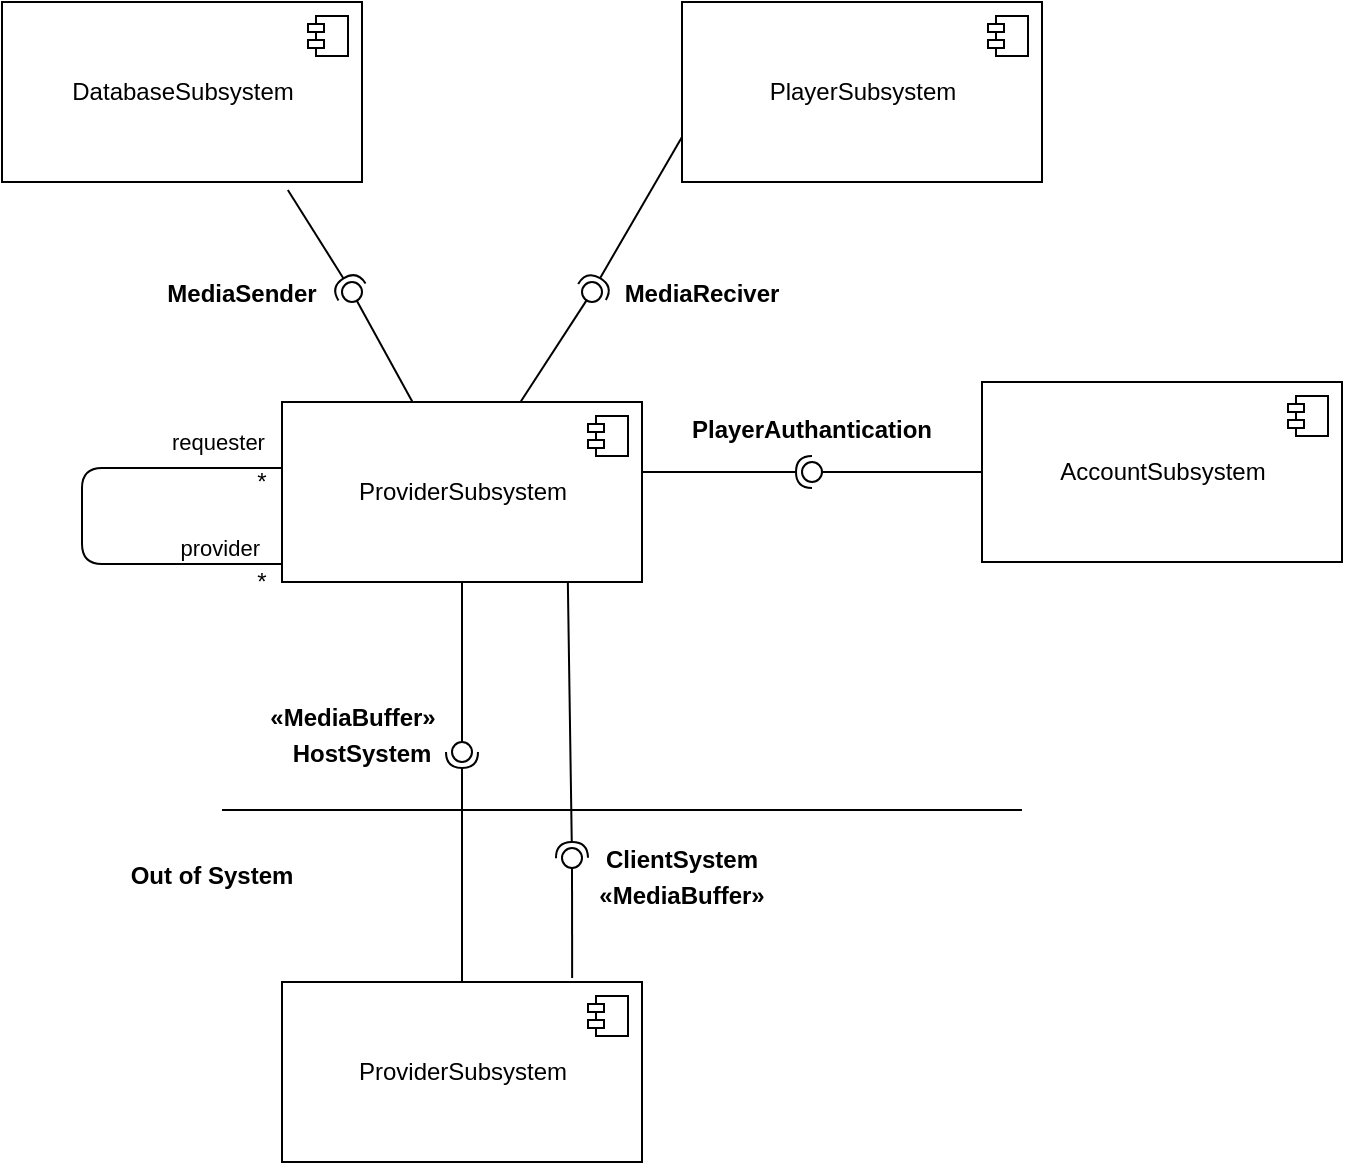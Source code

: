 <mxfile version="14.2.2" type="github">
  <diagram id="Bk2OX4b5oe1yjoAU6NNz" name="Page-1">
    <mxGraphModel dx="1605" dy="895" grid="1" gridSize="10" guides="1" tooltips="1" connect="1" arrows="1" fold="1" page="1" pageScale="1" pageWidth="827" pageHeight="1169" math="0" shadow="0">
      <root>
        <mxCell id="0" />
        <mxCell id="1" parent="0" />
        <mxCell id="BRBvqLceR7V_ornsW3bc-1" value="&lt;span&gt;DatabaseSubsystem&lt;/span&gt;" style="html=1;dropTarget=0;" vertex="1" parent="1">
          <mxGeometry x="-110" y="170" width="180" height="90" as="geometry" />
        </mxCell>
        <mxCell id="BRBvqLceR7V_ornsW3bc-2" value="" style="shape=module;jettyWidth=8;jettyHeight=4;" vertex="1" parent="BRBvqLceR7V_ornsW3bc-1">
          <mxGeometry x="1" width="20" height="20" relative="1" as="geometry">
            <mxPoint x="-27" y="7" as="offset" />
          </mxGeometry>
        </mxCell>
        <mxCell id="BRBvqLceR7V_ornsW3bc-4" value="&lt;span&gt;ProviderSubsystem&lt;/span&gt;" style="html=1;dropTarget=0;" vertex="1" parent="1">
          <mxGeometry x="30" y="370" width="180" height="90" as="geometry" />
        </mxCell>
        <mxCell id="BRBvqLceR7V_ornsW3bc-5" value="" style="shape=module;jettyWidth=8;jettyHeight=4;" vertex="1" parent="BRBvqLceR7V_ornsW3bc-4">
          <mxGeometry x="1" width="20" height="20" relative="1" as="geometry">
            <mxPoint x="-27" y="7" as="offset" />
          </mxGeometry>
        </mxCell>
        <mxCell id="BRBvqLceR7V_ornsW3bc-6" value="&lt;span&gt;PlayerSubsystem&lt;/span&gt;" style="html=1;dropTarget=0;" vertex="1" parent="1">
          <mxGeometry x="230" y="170" width="180" height="90" as="geometry" />
        </mxCell>
        <mxCell id="BRBvqLceR7V_ornsW3bc-7" value="" style="shape=module;jettyWidth=8;jettyHeight=4;" vertex="1" parent="BRBvqLceR7V_ornsW3bc-6">
          <mxGeometry x="1" width="20" height="20" relative="1" as="geometry">
            <mxPoint x="-27" y="7" as="offset" />
          </mxGeometry>
        </mxCell>
        <mxCell id="BRBvqLceR7V_ornsW3bc-8" value="&lt;span&gt;AccountSubsystem&lt;/span&gt;" style="html=1;dropTarget=0;" vertex="1" parent="1">
          <mxGeometry x="380" y="360" width="180" height="90" as="geometry" />
        </mxCell>
        <mxCell id="BRBvqLceR7V_ornsW3bc-9" value="" style="shape=module;jettyWidth=8;jettyHeight=4;" vertex="1" parent="BRBvqLceR7V_ornsW3bc-8">
          <mxGeometry x="1" width="20" height="20" relative="1" as="geometry">
            <mxPoint x="-27" y="7" as="offset" />
          </mxGeometry>
        </mxCell>
        <mxCell id="BRBvqLceR7V_ornsW3bc-10" value="ProviderSubsystem" style="html=1;dropTarget=0;" vertex="1" parent="1">
          <mxGeometry x="30" y="660" width="180" height="90" as="geometry" />
        </mxCell>
        <mxCell id="BRBvqLceR7V_ornsW3bc-11" value="" style="shape=module;jettyWidth=8;jettyHeight=4;" vertex="1" parent="BRBvqLceR7V_ornsW3bc-10">
          <mxGeometry x="1" width="20" height="20" relative="1" as="geometry">
            <mxPoint x="-27" y="7" as="offset" />
          </mxGeometry>
        </mxCell>
        <mxCell id="BRBvqLceR7V_ornsW3bc-27" value="" style="rounded=0;orthogonalLoop=1;jettySize=auto;html=1;endArrow=none;endFill=0;" edge="1" target="BRBvqLceR7V_ornsW3bc-29" parent="1" source="BRBvqLceR7V_ornsW3bc-4">
          <mxGeometry relative="1" as="geometry">
            <mxPoint x="100" y="285" as="sourcePoint" />
          </mxGeometry>
        </mxCell>
        <mxCell id="BRBvqLceR7V_ornsW3bc-28" value="" style="rounded=0;orthogonalLoop=1;jettySize=auto;html=1;endArrow=halfCircle;endFill=0;entryX=0.5;entryY=0.5;entryDx=0;entryDy=0;endSize=6;strokeWidth=1;exitX=0.794;exitY=1.044;exitDx=0;exitDy=0;exitPerimeter=0;" edge="1" target="BRBvqLceR7V_ornsW3bc-29" parent="1" source="BRBvqLceR7V_ornsW3bc-1">
          <mxGeometry relative="1" as="geometry">
            <mxPoint x="140" y="285" as="sourcePoint" />
          </mxGeometry>
        </mxCell>
        <mxCell id="BRBvqLceR7V_ornsW3bc-29" value="" style="ellipse;whiteSpace=wrap;html=1;fontFamily=Helvetica;fontSize=12;fontColor=#000000;align=center;strokeColor=#000000;fillColor=#ffffff;points=[];aspect=fixed;resizable=0;" vertex="1" parent="1">
          <mxGeometry x="60" y="310" width="10" height="10" as="geometry" />
        </mxCell>
        <mxCell id="BRBvqLceR7V_ornsW3bc-37" value="" style="rounded=0;orthogonalLoop=1;jettySize=auto;html=1;endArrow=none;endFill=0;" edge="1" target="BRBvqLceR7V_ornsW3bc-39" parent="1" source="BRBvqLceR7V_ornsW3bc-4">
          <mxGeometry relative="1" as="geometry">
            <mxPoint x="100" y="285" as="sourcePoint" />
          </mxGeometry>
        </mxCell>
        <mxCell id="BRBvqLceR7V_ornsW3bc-38" value="" style="rounded=0;orthogonalLoop=1;jettySize=auto;html=1;endArrow=halfCircle;endFill=0;entryX=0.5;entryY=0.5;entryDx=0;entryDy=0;endSize=6;strokeWidth=1;exitX=0;exitY=0.75;exitDx=0;exitDy=0;" edge="1" target="BRBvqLceR7V_ornsW3bc-39" parent="1" source="BRBvqLceR7V_ornsW3bc-6">
          <mxGeometry relative="1" as="geometry">
            <mxPoint x="140" y="285" as="sourcePoint" />
          </mxGeometry>
        </mxCell>
        <mxCell id="BRBvqLceR7V_ornsW3bc-39" value="" style="ellipse;whiteSpace=wrap;html=1;fontFamily=Helvetica;fontSize=12;fontColor=#000000;align=center;strokeColor=#000000;fillColor=#ffffff;points=[];aspect=fixed;resizable=0;" vertex="1" parent="1">
          <mxGeometry x="180" y="310" width="10" height="10" as="geometry" />
        </mxCell>
        <mxCell id="BRBvqLceR7V_ornsW3bc-40" value="" style="rounded=0;orthogonalLoop=1;jettySize=auto;html=1;endArrow=none;endFill=0;exitX=0;exitY=0.5;exitDx=0;exitDy=0;" edge="1" target="BRBvqLceR7V_ornsW3bc-42" parent="1" source="BRBvqLceR7V_ornsW3bc-8">
          <mxGeometry relative="1" as="geometry">
            <mxPoint x="275" y="405" as="sourcePoint" />
          </mxGeometry>
        </mxCell>
        <mxCell id="BRBvqLceR7V_ornsW3bc-41" value="" style="rounded=0;orthogonalLoop=1;jettySize=auto;html=1;endArrow=halfCircle;endFill=0;entryX=0.5;entryY=0.5;entryDx=0;entryDy=0;endSize=6;strokeWidth=1;" edge="1" target="BRBvqLceR7V_ornsW3bc-42" parent="1">
          <mxGeometry relative="1" as="geometry">
            <mxPoint x="210" y="405" as="sourcePoint" />
          </mxGeometry>
        </mxCell>
        <mxCell id="BRBvqLceR7V_ornsW3bc-42" value="" style="ellipse;whiteSpace=wrap;html=1;fontFamily=Helvetica;fontSize=12;fontColor=#000000;align=center;strokeColor=#000000;fillColor=#ffffff;points=[];aspect=fixed;resizable=0;" vertex="1" parent="1">
          <mxGeometry x="290" y="400" width="10" height="10" as="geometry" />
        </mxCell>
        <mxCell id="BRBvqLceR7V_ornsW3bc-44" value="" style="rounded=0;orthogonalLoop=1;jettySize=auto;html=1;endArrow=none;endFill=0;" edge="1" target="BRBvqLceR7V_ornsW3bc-46" parent="1" source="BRBvqLceR7V_ornsW3bc-4">
          <mxGeometry relative="1" as="geometry">
            <mxPoint x="100" y="545" as="sourcePoint" />
          </mxGeometry>
        </mxCell>
        <mxCell id="BRBvqLceR7V_ornsW3bc-45" value="" style="rounded=0;orthogonalLoop=1;jettySize=auto;html=1;endArrow=halfCircle;endFill=0;entryX=0.5;entryY=0.5;entryDx=0;entryDy=0;endSize=6;strokeWidth=1;exitX=0.5;exitY=0;exitDx=0;exitDy=0;" edge="1" target="BRBvqLceR7V_ornsW3bc-46" parent="1" source="BRBvqLceR7V_ornsW3bc-10">
          <mxGeometry relative="1" as="geometry">
            <mxPoint x="140" y="545" as="sourcePoint" />
          </mxGeometry>
        </mxCell>
        <mxCell id="BRBvqLceR7V_ornsW3bc-46" value="" style="ellipse;whiteSpace=wrap;html=1;fontFamily=Helvetica;fontSize=12;fontColor=#000000;align=center;strokeColor=#000000;fillColor=#ffffff;points=[];aspect=fixed;resizable=0;" vertex="1" parent="1">
          <mxGeometry x="115" y="540" width="10" height="10" as="geometry" />
        </mxCell>
        <mxCell id="BRBvqLceR7V_ornsW3bc-50" value="" style="rounded=0;orthogonalLoop=1;jettySize=auto;html=1;endArrow=none;endFill=0;exitX=0.806;exitY=-0.022;exitDx=0;exitDy=0;exitPerimeter=0;" edge="1" target="BRBvqLceR7V_ornsW3bc-52" parent="1" source="BRBvqLceR7V_ornsW3bc-10">
          <mxGeometry relative="1" as="geometry">
            <mxPoint x="175" y="650" as="sourcePoint" />
          </mxGeometry>
        </mxCell>
        <mxCell id="BRBvqLceR7V_ornsW3bc-51" value="" style="rounded=0;orthogonalLoop=1;jettySize=auto;html=1;endArrow=halfCircle;endFill=0;entryX=0.5;entryY=0.5;entryDx=0;entryDy=0;endSize=6;strokeWidth=1;exitX=0.794;exitY=1;exitDx=0;exitDy=0;exitPerimeter=0;" edge="1" target="BRBvqLceR7V_ornsW3bc-52" parent="1" source="BRBvqLceR7V_ornsW3bc-4">
          <mxGeometry relative="1" as="geometry">
            <mxPoint x="205" y="655" as="sourcePoint" />
          </mxGeometry>
        </mxCell>
        <mxCell id="BRBvqLceR7V_ornsW3bc-52" value="" style="ellipse;whiteSpace=wrap;html=1;fontFamily=Helvetica;fontSize=12;fontColor=#000000;align=center;strokeColor=#000000;fillColor=#ffffff;points=[];aspect=fixed;resizable=0;" vertex="1" parent="1">
          <mxGeometry x="170" y="593" width="10" height="10" as="geometry" />
        </mxCell>
        <mxCell id="BRBvqLceR7V_ornsW3bc-53" value="" style="line;strokeWidth=1;fillColor=none;align=left;verticalAlign=middle;spacingTop=-1;spacingLeft=3;spacingRight=3;rotatable=0;labelPosition=right;points=[];portConstraint=eastwest;" vertex="1" parent="1">
          <mxGeometry y="570" width="400" height="8" as="geometry" />
        </mxCell>
        <mxCell id="BRBvqLceR7V_ornsW3bc-54" value="Out of System" style="text;align=center;fontStyle=1;verticalAlign=middle;spacingLeft=3;spacingRight=3;strokeColor=none;rotatable=0;points=[[0,0.5],[1,0.5]];portConstraint=eastwest;" vertex="1" parent="1">
          <mxGeometry x="-50" y="593" width="90" height="26" as="geometry" />
        </mxCell>
        <mxCell id="BRBvqLceR7V_ornsW3bc-55" value="MediaSender" style="text;align=center;fontStyle=1;verticalAlign=middle;spacingLeft=3;spacingRight=3;strokeColor=none;rotatable=0;points=[[0,0.5],[1,0.5]];portConstraint=eastwest;" vertex="1" parent="1">
          <mxGeometry x="-30" y="302" width="80" height="26" as="geometry" />
        </mxCell>
        <mxCell id="BRBvqLceR7V_ornsW3bc-56" value="MediaReciver" style="text;align=center;fontStyle=1;verticalAlign=middle;spacingLeft=3;spacingRight=3;strokeColor=none;rotatable=0;points=[[0,0.5],[1,0.5]];portConstraint=eastwest;" vertex="1" parent="1">
          <mxGeometry x="200" y="302" width="80" height="26" as="geometry" />
        </mxCell>
        <mxCell id="BRBvqLceR7V_ornsW3bc-57" value="HostSystem" style="text;align=center;fontStyle=1;verticalAlign=middle;spacingLeft=3;spacingRight=3;strokeColor=none;rotatable=0;points=[[0,0.5],[1,0.5]];portConstraint=eastwest;" vertex="1" parent="1">
          <mxGeometry x="30" y="532" width="80" height="26" as="geometry" />
        </mxCell>
        <mxCell id="BRBvqLceR7V_ornsW3bc-58" value="ClientSystem" style="text;align=center;fontStyle=1;verticalAlign=middle;spacingLeft=3;spacingRight=3;strokeColor=none;rotatable=0;points=[[0,0.5],[1,0.5]];portConstraint=eastwest;" vertex="1" parent="1">
          <mxGeometry x="190" y="585" width="80" height="26" as="geometry" />
        </mxCell>
        <mxCell id="BRBvqLceR7V_ornsW3bc-59" value="«MediaBuffer»" style="text;align=center;fontStyle=1;verticalAlign=middle;spacingLeft=3;spacingRight=3;strokeColor=none;rotatable=0;points=[[0,0.5],[1,0.5]];portConstraint=eastwest;" vertex="1" parent="1">
          <mxGeometry x="20" y="514" width="91" height="26" as="geometry" />
        </mxCell>
        <mxCell id="BRBvqLceR7V_ornsW3bc-60" value="«MediaBuffer»" style="text;align=center;fontStyle=1;verticalAlign=middle;spacingLeft=3;spacingRight=3;strokeColor=none;rotatable=0;points=[[0,0.5],[1,0.5]];portConstraint=eastwest;" vertex="1" parent="1">
          <mxGeometry x="184.5" y="603" width="91" height="26" as="geometry" />
        </mxCell>
        <mxCell id="BRBvqLceR7V_ornsW3bc-61" value="" style="endArrow=none;html=1;edgeStyle=orthogonalEdgeStyle;entryX=0;entryY=0.9;entryDx=0;entryDy=0;entryPerimeter=0;" edge="1" parent="1" source="BRBvqLceR7V_ornsW3bc-4" target="BRBvqLceR7V_ornsW3bc-4">
          <mxGeometry relative="1" as="geometry">
            <mxPoint x="-50" y="360" as="sourcePoint" />
            <mxPoint x="-70" y="480" as="targetPoint" />
            <Array as="points">
              <mxPoint x="-70" y="403" />
              <mxPoint x="-70" y="451" />
            </Array>
          </mxGeometry>
        </mxCell>
        <mxCell id="BRBvqLceR7V_ornsW3bc-62" value="requester" style="edgeLabel;resizable=0;html=1;align=left;verticalAlign=bottom;" connectable="0" vertex="1" parent="BRBvqLceR7V_ornsW3bc-61">
          <mxGeometry x="-1" relative="1" as="geometry">
            <mxPoint x="-56.94" y="-4.02" as="offset" />
          </mxGeometry>
        </mxCell>
        <mxCell id="BRBvqLceR7V_ornsW3bc-63" value="provider" style="edgeLabel;resizable=0;html=1;align=right;verticalAlign=bottom;" connectable="0" vertex="1" parent="BRBvqLceR7V_ornsW3bc-61">
          <mxGeometry x="1" relative="1" as="geometry">
            <mxPoint x="-10.1" as="offset" />
          </mxGeometry>
        </mxCell>
        <mxCell id="BRBvqLceR7V_ornsW3bc-64" value="*" style="text;html=1;strokeColor=none;fillColor=none;align=center;verticalAlign=middle;whiteSpace=wrap;rounded=0;" vertex="1" parent="1">
          <mxGeometry y="400" width="40" height="20" as="geometry" />
        </mxCell>
        <mxCell id="BRBvqLceR7V_ornsW3bc-65" value="*" style="text;html=1;strokeColor=none;fillColor=none;align=center;verticalAlign=middle;whiteSpace=wrap;rounded=0;" vertex="1" parent="1">
          <mxGeometry y="450" width="40" height="20" as="geometry" />
        </mxCell>
        <mxCell id="BRBvqLceR7V_ornsW3bc-66" value="PlayerAuthantication" style="text;align=center;fontStyle=1;verticalAlign=middle;spacingLeft=3;spacingRight=3;strokeColor=none;rotatable=0;points=[[0,0.5],[1,0.5]];portConstraint=eastwest;" vertex="1" parent="1">
          <mxGeometry x="230" y="370" width="130" height="26" as="geometry" />
        </mxCell>
      </root>
    </mxGraphModel>
  </diagram>
</mxfile>

